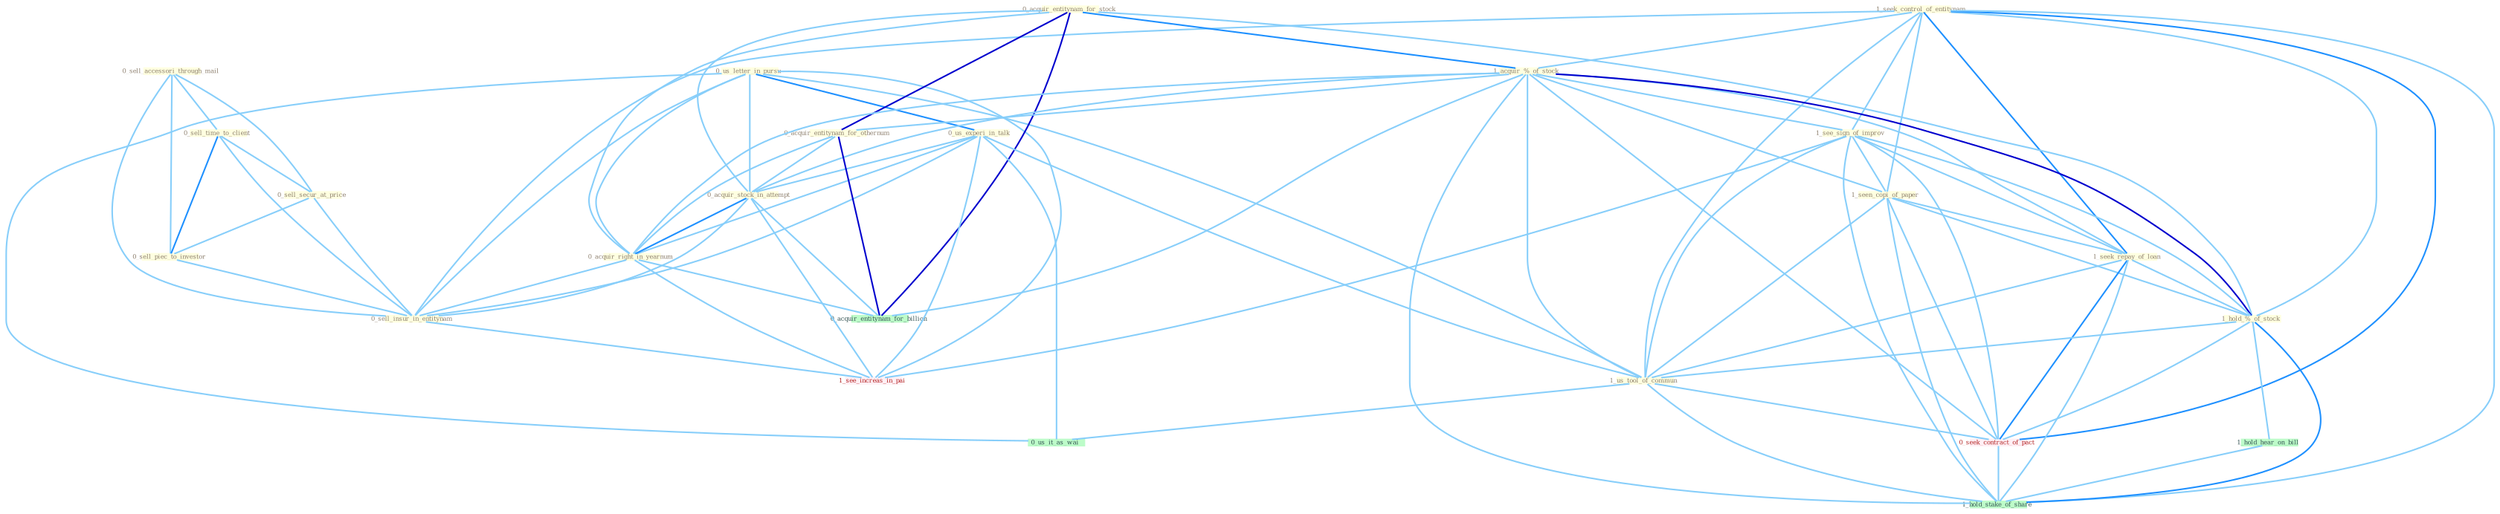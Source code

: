 Graph G{ 
    node
    [shape=polygon,style=filled,width=.5,height=.06,color="#BDFCC9",fixedsize=true,fontsize=4,
    fontcolor="#2f4f4f"];
    {node
    [color="#ffffe0", fontcolor="#8b7d6b"] "0_sell_accessori_through_mail " "0_us_letter_in_pursu " "1_seek_control_of_entitynam " "0_acquir_entitynam_for_stock " "1_acquir_%_of_stock " "1_see_sign_of_improv " "0_us_experi_in_talk " "0_acquir_entitynam_for_othernum " "0_sell_time_to_client " "0_sell_secur_at_price " "1_seen_copi_of_paper " "0_acquir_stock_in_attempt " "1_seek_repay_of_loan " "0_acquir_right_in_yearnum " "1_hold_%_of_stock " "0_sell_piec_to_investor " "0_sell_insur_in_entitynam " "1_us_tool_of_commun "}
{node [color="#fff0f5", fontcolor="#b22222"] "0_seek_contract_of_pact " "1_see_increas_in_pai "}
edge [color="#B0E2FF"];

	"0_sell_accessori_through_mail " -- "0_sell_time_to_client " [w="1", color="#87cefa" ];
	"0_sell_accessori_through_mail " -- "0_sell_secur_at_price " [w="1", color="#87cefa" ];
	"0_sell_accessori_through_mail " -- "0_sell_piec_to_investor " [w="1", color="#87cefa" ];
	"0_sell_accessori_through_mail " -- "0_sell_insur_in_entitynam " [w="1", color="#87cefa" ];
	"0_us_letter_in_pursu " -- "0_us_experi_in_talk " [w="2", color="#1e90ff" , len=0.8];
	"0_us_letter_in_pursu " -- "0_acquir_stock_in_attempt " [w="1", color="#87cefa" ];
	"0_us_letter_in_pursu " -- "0_acquir_right_in_yearnum " [w="1", color="#87cefa" ];
	"0_us_letter_in_pursu " -- "0_sell_insur_in_entitynam " [w="1", color="#87cefa" ];
	"0_us_letter_in_pursu " -- "1_us_tool_of_commun " [w="1", color="#87cefa" ];
	"0_us_letter_in_pursu " -- "0_us_it_as_wai " [w="1", color="#87cefa" ];
	"0_us_letter_in_pursu " -- "1_see_increas_in_pai " [w="1", color="#87cefa" ];
	"1_seek_control_of_entitynam " -- "1_acquir_%_of_stock " [w="1", color="#87cefa" ];
	"1_seek_control_of_entitynam " -- "1_see_sign_of_improv " [w="1", color="#87cefa" ];
	"1_seek_control_of_entitynam " -- "1_seen_copi_of_paper " [w="1", color="#87cefa" ];
	"1_seek_control_of_entitynam " -- "1_seek_repay_of_loan " [w="2", color="#1e90ff" , len=0.8];
	"1_seek_control_of_entitynam " -- "1_hold_%_of_stock " [w="1", color="#87cefa" ];
	"1_seek_control_of_entitynam " -- "0_sell_insur_in_entitynam " [w="1", color="#87cefa" ];
	"1_seek_control_of_entitynam " -- "1_us_tool_of_commun " [w="1", color="#87cefa" ];
	"1_seek_control_of_entitynam " -- "0_seek_contract_of_pact " [w="2", color="#1e90ff" , len=0.8];
	"1_seek_control_of_entitynam " -- "1_hold_stake_of_share " [w="1", color="#87cefa" ];
	"0_acquir_entitynam_for_stock " -- "1_acquir_%_of_stock " [w="2", color="#1e90ff" , len=0.8];
	"0_acquir_entitynam_for_stock " -- "0_acquir_entitynam_for_othernum " [w="3", color="#0000cd" , len=0.6];
	"0_acquir_entitynam_for_stock " -- "0_acquir_stock_in_attempt " [w="1", color="#87cefa" ];
	"0_acquir_entitynam_for_stock " -- "0_acquir_right_in_yearnum " [w="1", color="#87cefa" ];
	"0_acquir_entitynam_for_stock " -- "1_hold_%_of_stock " [w="1", color="#87cefa" ];
	"0_acquir_entitynam_for_stock " -- "0_acquir_entitynam_for_billion " [w="3", color="#0000cd" , len=0.6];
	"1_acquir_%_of_stock " -- "1_see_sign_of_improv " [w="1", color="#87cefa" ];
	"1_acquir_%_of_stock " -- "0_acquir_entitynam_for_othernum " [w="1", color="#87cefa" ];
	"1_acquir_%_of_stock " -- "1_seen_copi_of_paper " [w="1", color="#87cefa" ];
	"1_acquir_%_of_stock " -- "0_acquir_stock_in_attempt " [w="1", color="#87cefa" ];
	"1_acquir_%_of_stock " -- "1_seek_repay_of_loan " [w="1", color="#87cefa" ];
	"1_acquir_%_of_stock " -- "0_acquir_right_in_yearnum " [w="1", color="#87cefa" ];
	"1_acquir_%_of_stock " -- "1_hold_%_of_stock " [w="3", color="#0000cd" , len=0.6];
	"1_acquir_%_of_stock " -- "1_us_tool_of_commun " [w="1", color="#87cefa" ];
	"1_acquir_%_of_stock " -- "0_seek_contract_of_pact " [w="1", color="#87cefa" ];
	"1_acquir_%_of_stock " -- "0_acquir_entitynam_for_billion " [w="1", color="#87cefa" ];
	"1_acquir_%_of_stock " -- "1_hold_stake_of_share " [w="1", color="#87cefa" ];
	"1_see_sign_of_improv " -- "1_seen_copi_of_paper " [w="1", color="#87cefa" ];
	"1_see_sign_of_improv " -- "1_seek_repay_of_loan " [w="1", color="#87cefa" ];
	"1_see_sign_of_improv " -- "1_hold_%_of_stock " [w="1", color="#87cefa" ];
	"1_see_sign_of_improv " -- "1_us_tool_of_commun " [w="1", color="#87cefa" ];
	"1_see_sign_of_improv " -- "0_seek_contract_of_pact " [w="1", color="#87cefa" ];
	"1_see_sign_of_improv " -- "1_see_increas_in_pai " [w="1", color="#87cefa" ];
	"1_see_sign_of_improv " -- "1_hold_stake_of_share " [w="1", color="#87cefa" ];
	"0_us_experi_in_talk " -- "0_acquir_stock_in_attempt " [w="1", color="#87cefa" ];
	"0_us_experi_in_talk " -- "0_acquir_right_in_yearnum " [w="1", color="#87cefa" ];
	"0_us_experi_in_talk " -- "0_sell_insur_in_entitynam " [w="1", color="#87cefa" ];
	"0_us_experi_in_talk " -- "1_us_tool_of_commun " [w="1", color="#87cefa" ];
	"0_us_experi_in_talk " -- "0_us_it_as_wai " [w="1", color="#87cefa" ];
	"0_us_experi_in_talk " -- "1_see_increas_in_pai " [w="1", color="#87cefa" ];
	"0_acquir_entitynam_for_othernum " -- "0_acquir_stock_in_attempt " [w="1", color="#87cefa" ];
	"0_acquir_entitynam_for_othernum " -- "0_acquir_right_in_yearnum " [w="1", color="#87cefa" ];
	"0_acquir_entitynam_for_othernum " -- "0_acquir_entitynam_for_billion " [w="3", color="#0000cd" , len=0.6];
	"0_sell_time_to_client " -- "0_sell_secur_at_price " [w="1", color="#87cefa" ];
	"0_sell_time_to_client " -- "0_sell_piec_to_investor " [w="2", color="#1e90ff" , len=0.8];
	"0_sell_time_to_client " -- "0_sell_insur_in_entitynam " [w="1", color="#87cefa" ];
	"0_sell_secur_at_price " -- "0_sell_piec_to_investor " [w="1", color="#87cefa" ];
	"0_sell_secur_at_price " -- "0_sell_insur_in_entitynam " [w="1", color="#87cefa" ];
	"1_seen_copi_of_paper " -- "1_seek_repay_of_loan " [w="1", color="#87cefa" ];
	"1_seen_copi_of_paper " -- "1_hold_%_of_stock " [w="1", color="#87cefa" ];
	"1_seen_copi_of_paper " -- "1_us_tool_of_commun " [w="1", color="#87cefa" ];
	"1_seen_copi_of_paper " -- "0_seek_contract_of_pact " [w="1", color="#87cefa" ];
	"1_seen_copi_of_paper " -- "1_hold_stake_of_share " [w="1", color="#87cefa" ];
	"0_acquir_stock_in_attempt " -- "0_acquir_right_in_yearnum " [w="2", color="#1e90ff" , len=0.8];
	"0_acquir_stock_in_attempt " -- "0_sell_insur_in_entitynam " [w="1", color="#87cefa" ];
	"0_acquir_stock_in_attempt " -- "0_acquir_entitynam_for_billion " [w="1", color="#87cefa" ];
	"0_acquir_stock_in_attempt " -- "1_see_increas_in_pai " [w="1", color="#87cefa" ];
	"1_seek_repay_of_loan " -- "1_hold_%_of_stock " [w="1", color="#87cefa" ];
	"1_seek_repay_of_loan " -- "1_us_tool_of_commun " [w="1", color="#87cefa" ];
	"1_seek_repay_of_loan " -- "0_seek_contract_of_pact " [w="2", color="#1e90ff" , len=0.8];
	"1_seek_repay_of_loan " -- "1_hold_stake_of_share " [w="1", color="#87cefa" ];
	"0_acquir_right_in_yearnum " -- "0_sell_insur_in_entitynam " [w="1", color="#87cefa" ];
	"0_acquir_right_in_yearnum " -- "0_acquir_entitynam_for_billion " [w="1", color="#87cefa" ];
	"0_acquir_right_in_yearnum " -- "1_see_increas_in_pai " [w="1", color="#87cefa" ];
	"1_hold_%_of_stock " -- "1_us_tool_of_commun " [w="1", color="#87cefa" ];
	"1_hold_%_of_stock " -- "0_seek_contract_of_pact " [w="1", color="#87cefa" ];
	"1_hold_%_of_stock " -- "1_hold_hear_on_bill " [w="1", color="#87cefa" ];
	"1_hold_%_of_stock " -- "1_hold_stake_of_share " [w="2", color="#1e90ff" , len=0.8];
	"0_sell_piec_to_investor " -- "0_sell_insur_in_entitynam " [w="1", color="#87cefa" ];
	"0_sell_insur_in_entitynam " -- "1_see_increas_in_pai " [w="1", color="#87cefa" ];
	"1_us_tool_of_commun " -- "0_seek_contract_of_pact " [w="1", color="#87cefa" ];
	"1_us_tool_of_commun " -- "0_us_it_as_wai " [w="1", color="#87cefa" ];
	"1_us_tool_of_commun " -- "1_hold_stake_of_share " [w="1", color="#87cefa" ];
	"0_seek_contract_of_pact " -- "1_hold_stake_of_share " [w="1", color="#87cefa" ];
	"1_hold_hear_on_bill " -- "1_hold_stake_of_share " [w="1", color="#87cefa" ];
}